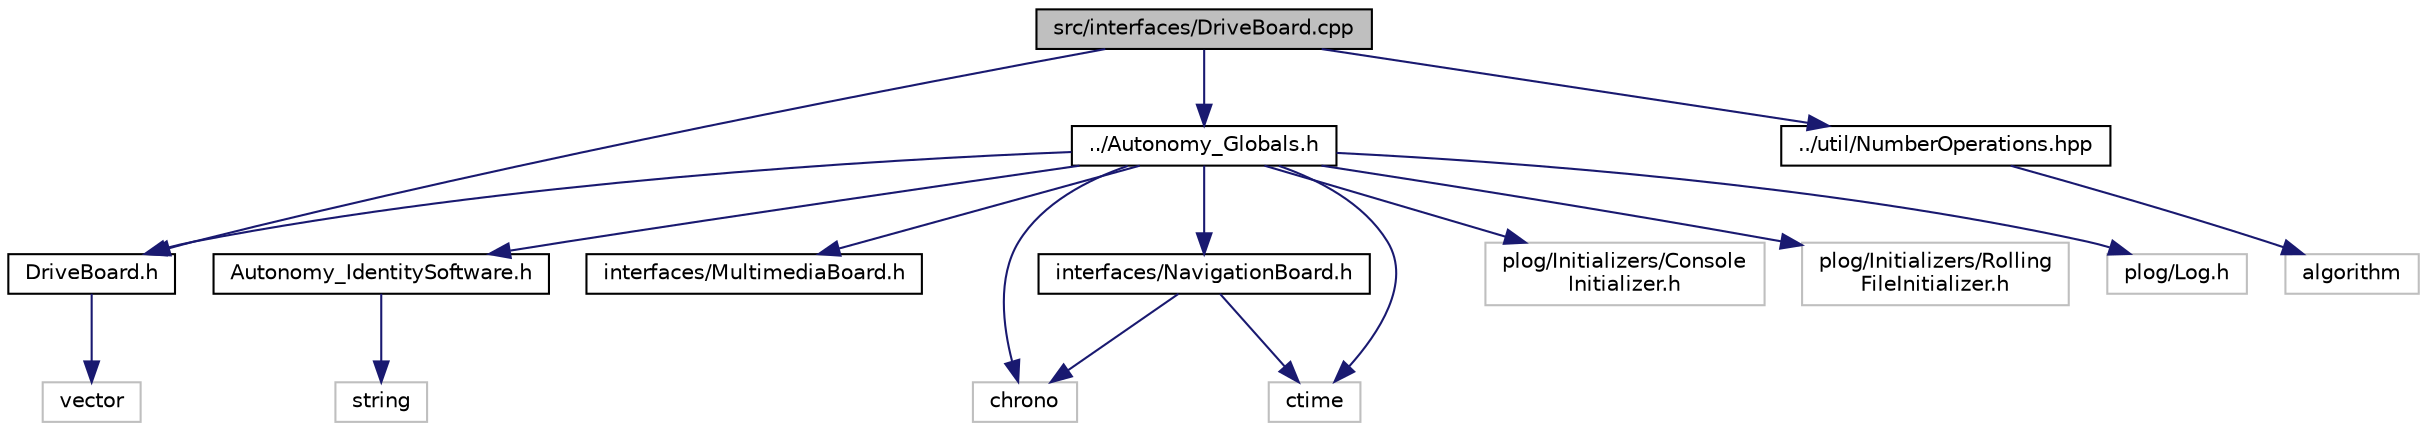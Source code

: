digraph "src/interfaces/DriveBoard.cpp"
{
 // LATEX_PDF_SIZE
  edge [fontname="Helvetica",fontsize="10",labelfontname="Helvetica",labelfontsize="10"];
  node [fontname="Helvetica",fontsize="10",shape=record];
  Node1 [label="src/interfaces/DriveBoard.cpp",height=0.2,width=0.4,color="black", fillcolor="grey75", style="filled", fontcolor="black",tooltip="Implements the interface for sending commands to the drive board on the Rover."];
  Node1 -> Node2 [color="midnightblue",fontsize="10",style="solid"];
  Node2 [label="DriveBoard.h",height=0.2,width=0.4,color="black", fillcolor="white", style="filled",URL="$DriveBoard_8h.html",tooltip="Defines the interface for sending commands to the drive board on the Rover."];
  Node2 -> Node3 [color="midnightblue",fontsize="10",style="solid"];
  Node3 [label="vector",height=0.2,width=0.4,color="grey75", fillcolor="white", style="filled",tooltip=" "];
  Node1 -> Node4 [color="midnightblue",fontsize="10",style="solid"];
  Node4 [label="../Autonomy_Globals.h",height=0.2,width=0.4,color="black", fillcolor="white", style="filled",URL="$Autonomy__Globals_8h.html",tooltip="Defines functions and objects used project wide."];
  Node4 -> Node5 [color="midnightblue",fontsize="10",style="solid"];
  Node5 [label="Autonomy_IdentitySoftware.h",height=0.2,width=0.4,color="black", fillcolor="white", style="filled",URL="$Autonomy__IdentitySoftware_8h.html",tooltip="Defines the Autonomy_IdentitySoftware class."];
  Node5 -> Node6 [color="midnightblue",fontsize="10",style="solid"];
  Node6 [label="string",height=0.2,width=0.4,color="grey75", fillcolor="white", style="filled",tooltip=" "];
  Node4 -> Node2 [color="midnightblue",fontsize="10",style="solid"];
  Node4 -> Node7 [color="midnightblue",fontsize="10",style="solid"];
  Node7 [label="interfaces/MultimediaBoard.h",height=0.2,width=0.4,color="black", fillcolor="white", style="filled",URL="$MultimediaBoard_8h.html",tooltip="Defines the MultimediaBoard class and associated datatypes."];
  Node4 -> Node8 [color="midnightblue",fontsize="10",style="solid"];
  Node8 [label="interfaces/NavigationBoard.h",height=0.2,width=0.4,color="black", fillcolor="white", style="filled",URL="$NavigationBoard_8h.html",tooltip="Defines the NavigationBoard class."];
  Node8 -> Node9 [color="midnightblue",fontsize="10",style="solid"];
  Node9 [label="chrono",height=0.2,width=0.4,color="grey75", fillcolor="white", style="filled",tooltip=" "];
  Node8 -> Node10 [color="midnightblue",fontsize="10",style="solid"];
  Node10 [label="ctime",height=0.2,width=0.4,color="grey75", fillcolor="white", style="filled",tooltip=" "];
  Node4 -> Node9 [color="midnightblue",fontsize="10",style="solid"];
  Node4 -> Node10 [color="midnightblue",fontsize="10",style="solid"];
  Node4 -> Node11 [color="midnightblue",fontsize="10",style="solid"];
  Node11 [label="plog/Initializers/Console\lInitializer.h",height=0.2,width=0.4,color="grey75", fillcolor="white", style="filled",tooltip=" "];
  Node4 -> Node12 [color="midnightblue",fontsize="10",style="solid"];
  Node12 [label="plog/Initializers/Rolling\lFileInitializer.h",height=0.2,width=0.4,color="grey75", fillcolor="white", style="filled",tooltip=" "];
  Node4 -> Node13 [color="midnightblue",fontsize="10",style="solid"];
  Node13 [label="plog/Log.h",height=0.2,width=0.4,color="grey75", fillcolor="white", style="filled",tooltip=" "];
  Node1 -> Node14 [color="midnightblue",fontsize="10",style="solid"];
  Node14 [label="../util/NumberOperations.hpp",height=0.2,width=0.4,color="black", fillcolor="white", style="filled",URL="$NumberOperations_8hpp.html",tooltip="Defines and implements functions related to operations on numbers within the numops namespace."];
  Node14 -> Node15 [color="midnightblue",fontsize="10",style="solid"];
  Node15 [label="algorithm",height=0.2,width=0.4,color="grey75", fillcolor="white", style="filled",tooltip=" "];
}
